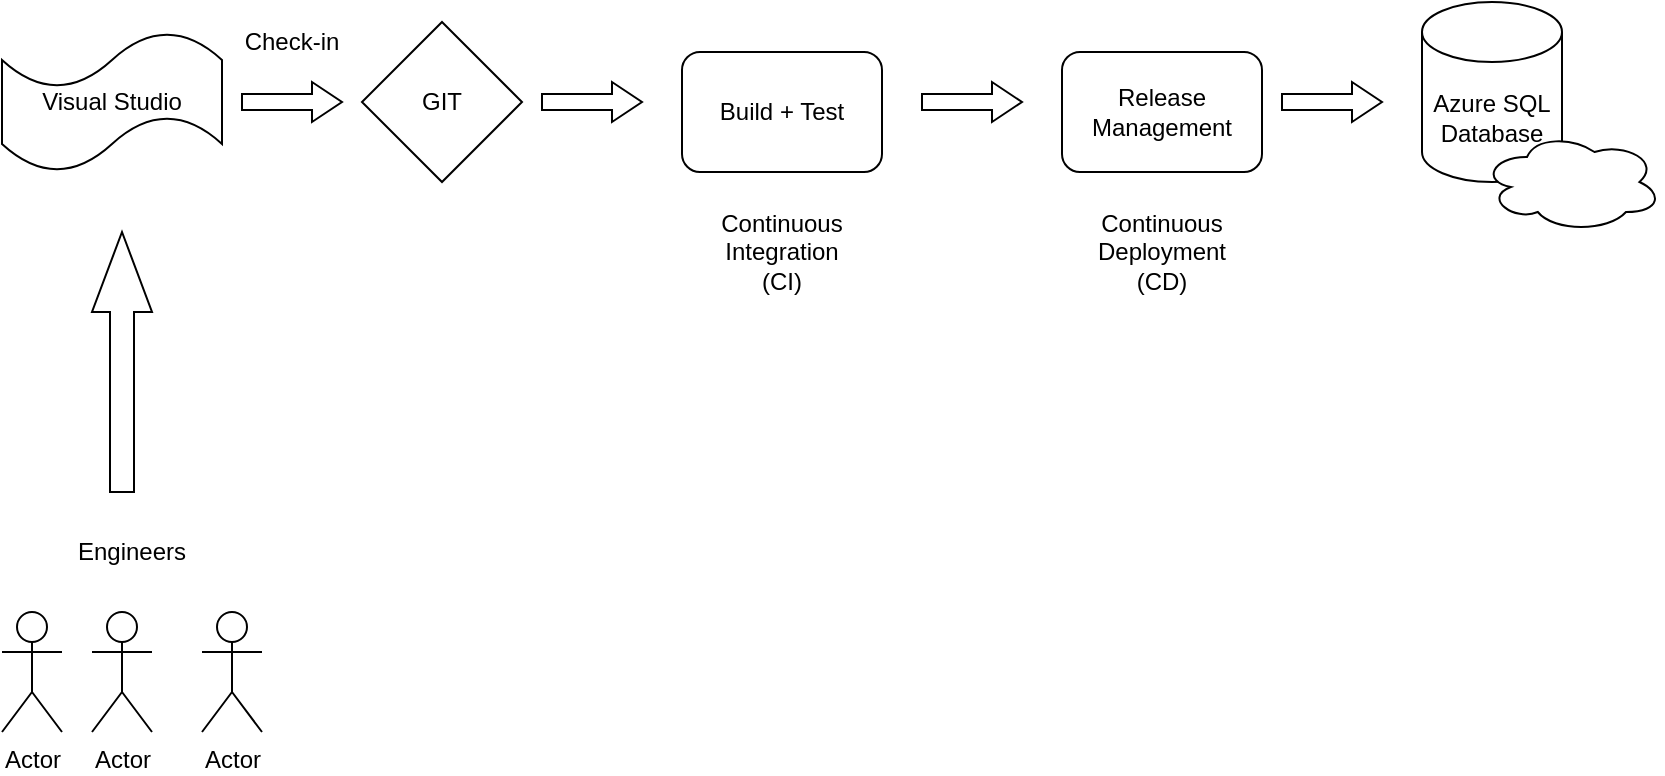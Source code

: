 <mxfile version="14.4.4" type="github">
  <diagram id="qEZCz_otJNc-nO6wqrlp" name="Page-1">
    <mxGraphModel dx="868" dy="450" grid="1" gridSize="10" guides="1" tooltips="1" connect="1" arrows="1" fold="1" page="1" pageScale="1" pageWidth="850" pageHeight="1100" math="0" shadow="0">
      <root>
        <mxCell id="0" />
        <mxCell id="1" parent="0" />
        <mxCell id="2P_tlLRLVS4eTzOrFFoo-1" value="Actor" style="shape=umlActor;verticalLabelPosition=bottom;verticalAlign=top;html=1;outlineConnect=0;" vertex="1" parent="1">
          <mxGeometry x="30" y="560" width="30" height="60" as="geometry" />
        </mxCell>
        <mxCell id="2P_tlLRLVS4eTzOrFFoo-2" value="Actor" style="shape=umlActor;verticalLabelPosition=bottom;verticalAlign=top;html=1;outlineConnect=0;" vertex="1" parent="1">
          <mxGeometry x="75" y="560" width="30" height="60" as="geometry" />
        </mxCell>
        <mxCell id="2P_tlLRLVS4eTzOrFFoo-3" value="Actor" style="shape=umlActor;verticalLabelPosition=bottom;verticalAlign=top;html=1;outlineConnect=0;" vertex="1" parent="1">
          <mxGeometry x="130" y="560" width="30" height="60" as="geometry" />
        </mxCell>
        <mxCell id="2P_tlLRLVS4eTzOrFFoo-6" value="Engineers" style="text;html=1;strokeColor=none;fillColor=none;align=center;verticalAlign=middle;whiteSpace=wrap;rounded=0;" vertex="1" parent="1">
          <mxGeometry x="75" y="520" width="40" height="20" as="geometry" />
        </mxCell>
        <mxCell id="2P_tlLRLVS4eTzOrFFoo-9" value="" style="html=1;shadow=0;dashed=0;align=center;verticalAlign=middle;shape=mxgraph.arrows2.arrow;dy=0.6;dx=40;direction=north;notch=0;" vertex="1" parent="1">
          <mxGeometry x="75" y="370" width="30" height="130" as="geometry" />
        </mxCell>
        <mxCell id="2P_tlLRLVS4eTzOrFFoo-10" value="Visual Studio" style="shape=tape;whiteSpace=wrap;html=1;" vertex="1" parent="1">
          <mxGeometry x="30" y="270" width="110" height="70" as="geometry" />
        </mxCell>
        <mxCell id="2P_tlLRLVS4eTzOrFFoo-12" value="GIT" style="rhombus;whiteSpace=wrap;html=1;" vertex="1" parent="1">
          <mxGeometry x="210" y="265" width="80" height="80" as="geometry" />
        </mxCell>
        <mxCell id="2P_tlLRLVS4eTzOrFFoo-13" value="Build + Test" style="rounded=1;whiteSpace=wrap;html=1;" vertex="1" parent="1">
          <mxGeometry x="370" y="280" width="100" height="60" as="geometry" />
        </mxCell>
        <mxCell id="2P_tlLRLVS4eTzOrFFoo-14" value="Release Management" style="rounded=1;whiteSpace=wrap;html=1;" vertex="1" parent="1">
          <mxGeometry x="560" y="280" width="100" height="60" as="geometry" />
        </mxCell>
        <mxCell id="2P_tlLRLVS4eTzOrFFoo-15" value="Azure SQL Database" style="shape=cylinder3;whiteSpace=wrap;html=1;boundedLbl=1;backgroundOutline=1;size=15;" vertex="1" parent="1">
          <mxGeometry x="740" y="255" width="70" height="90" as="geometry" />
        </mxCell>
        <mxCell id="2P_tlLRLVS4eTzOrFFoo-16" value="" style="ellipse;shape=cloud;whiteSpace=wrap;html=1;" vertex="1" parent="1">
          <mxGeometry x="770" y="320" width="90" height="50" as="geometry" />
        </mxCell>
        <mxCell id="2P_tlLRLVS4eTzOrFFoo-26" value="" style="html=1;shadow=0;dashed=0;align=center;verticalAlign=middle;shape=mxgraph.arrows2.arrow;dy=0.6;dx=15;notch=0;" vertex="1" parent="1">
          <mxGeometry x="490" y="295" width="50" height="20" as="geometry" />
        </mxCell>
        <mxCell id="2P_tlLRLVS4eTzOrFFoo-32" value="" style="html=1;shadow=0;dashed=0;align=center;verticalAlign=middle;shape=mxgraph.arrows2.arrow;dy=0.6;dx=15;notch=0;" vertex="1" parent="1">
          <mxGeometry x="150" y="295" width="50" height="20" as="geometry" />
        </mxCell>
        <mxCell id="2P_tlLRLVS4eTzOrFFoo-33" value="" style="html=1;shadow=0;dashed=0;align=center;verticalAlign=middle;shape=mxgraph.arrows2.arrow;dy=0.6;dx=15;notch=0;" vertex="1" parent="1">
          <mxGeometry x="300" y="295" width="50" height="20" as="geometry" />
        </mxCell>
        <mxCell id="2P_tlLRLVS4eTzOrFFoo-34" value="" style="html=1;shadow=0;dashed=0;align=center;verticalAlign=middle;shape=mxgraph.arrows2.arrow;dy=0.6;dx=15;notch=0;" vertex="1" parent="1">
          <mxGeometry x="670" y="295" width="50" height="20" as="geometry" />
        </mxCell>
        <mxCell id="2P_tlLRLVS4eTzOrFFoo-35" value="Check-in" style="text;html=1;strokeColor=none;fillColor=none;align=center;verticalAlign=middle;whiteSpace=wrap;rounded=0;" vertex="1" parent="1">
          <mxGeometry x="150" y="265" width="50" height="20" as="geometry" />
        </mxCell>
        <mxCell id="2P_tlLRLVS4eTzOrFFoo-36" value="Continuous Integration (CI)" style="text;html=1;strokeColor=none;fillColor=none;align=center;verticalAlign=middle;whiteSpace=wrap;rounded=0;" vertex="1" parent="1">
          <mxGeometry x="400" y="370" width="40" height="20" as="geometry" />
        </mxCell>
        <mxCell id="2P_tlLRLVS4eTzOrFFoo-37" value="Continuous Deployment (CD)" style="text;html=1;strokeColor=none;fillColor=none;align=center;verticalAlign=middle;whiteSpace=wrap;rounded=0;" vertex="1" parent="1">
          <mxGeometry x="590" y="370" width="40" height="20" as="geometry" />
        </mxCell>
      </root>
    </mxGraphModel>
  </diagram>
</mxfile>

